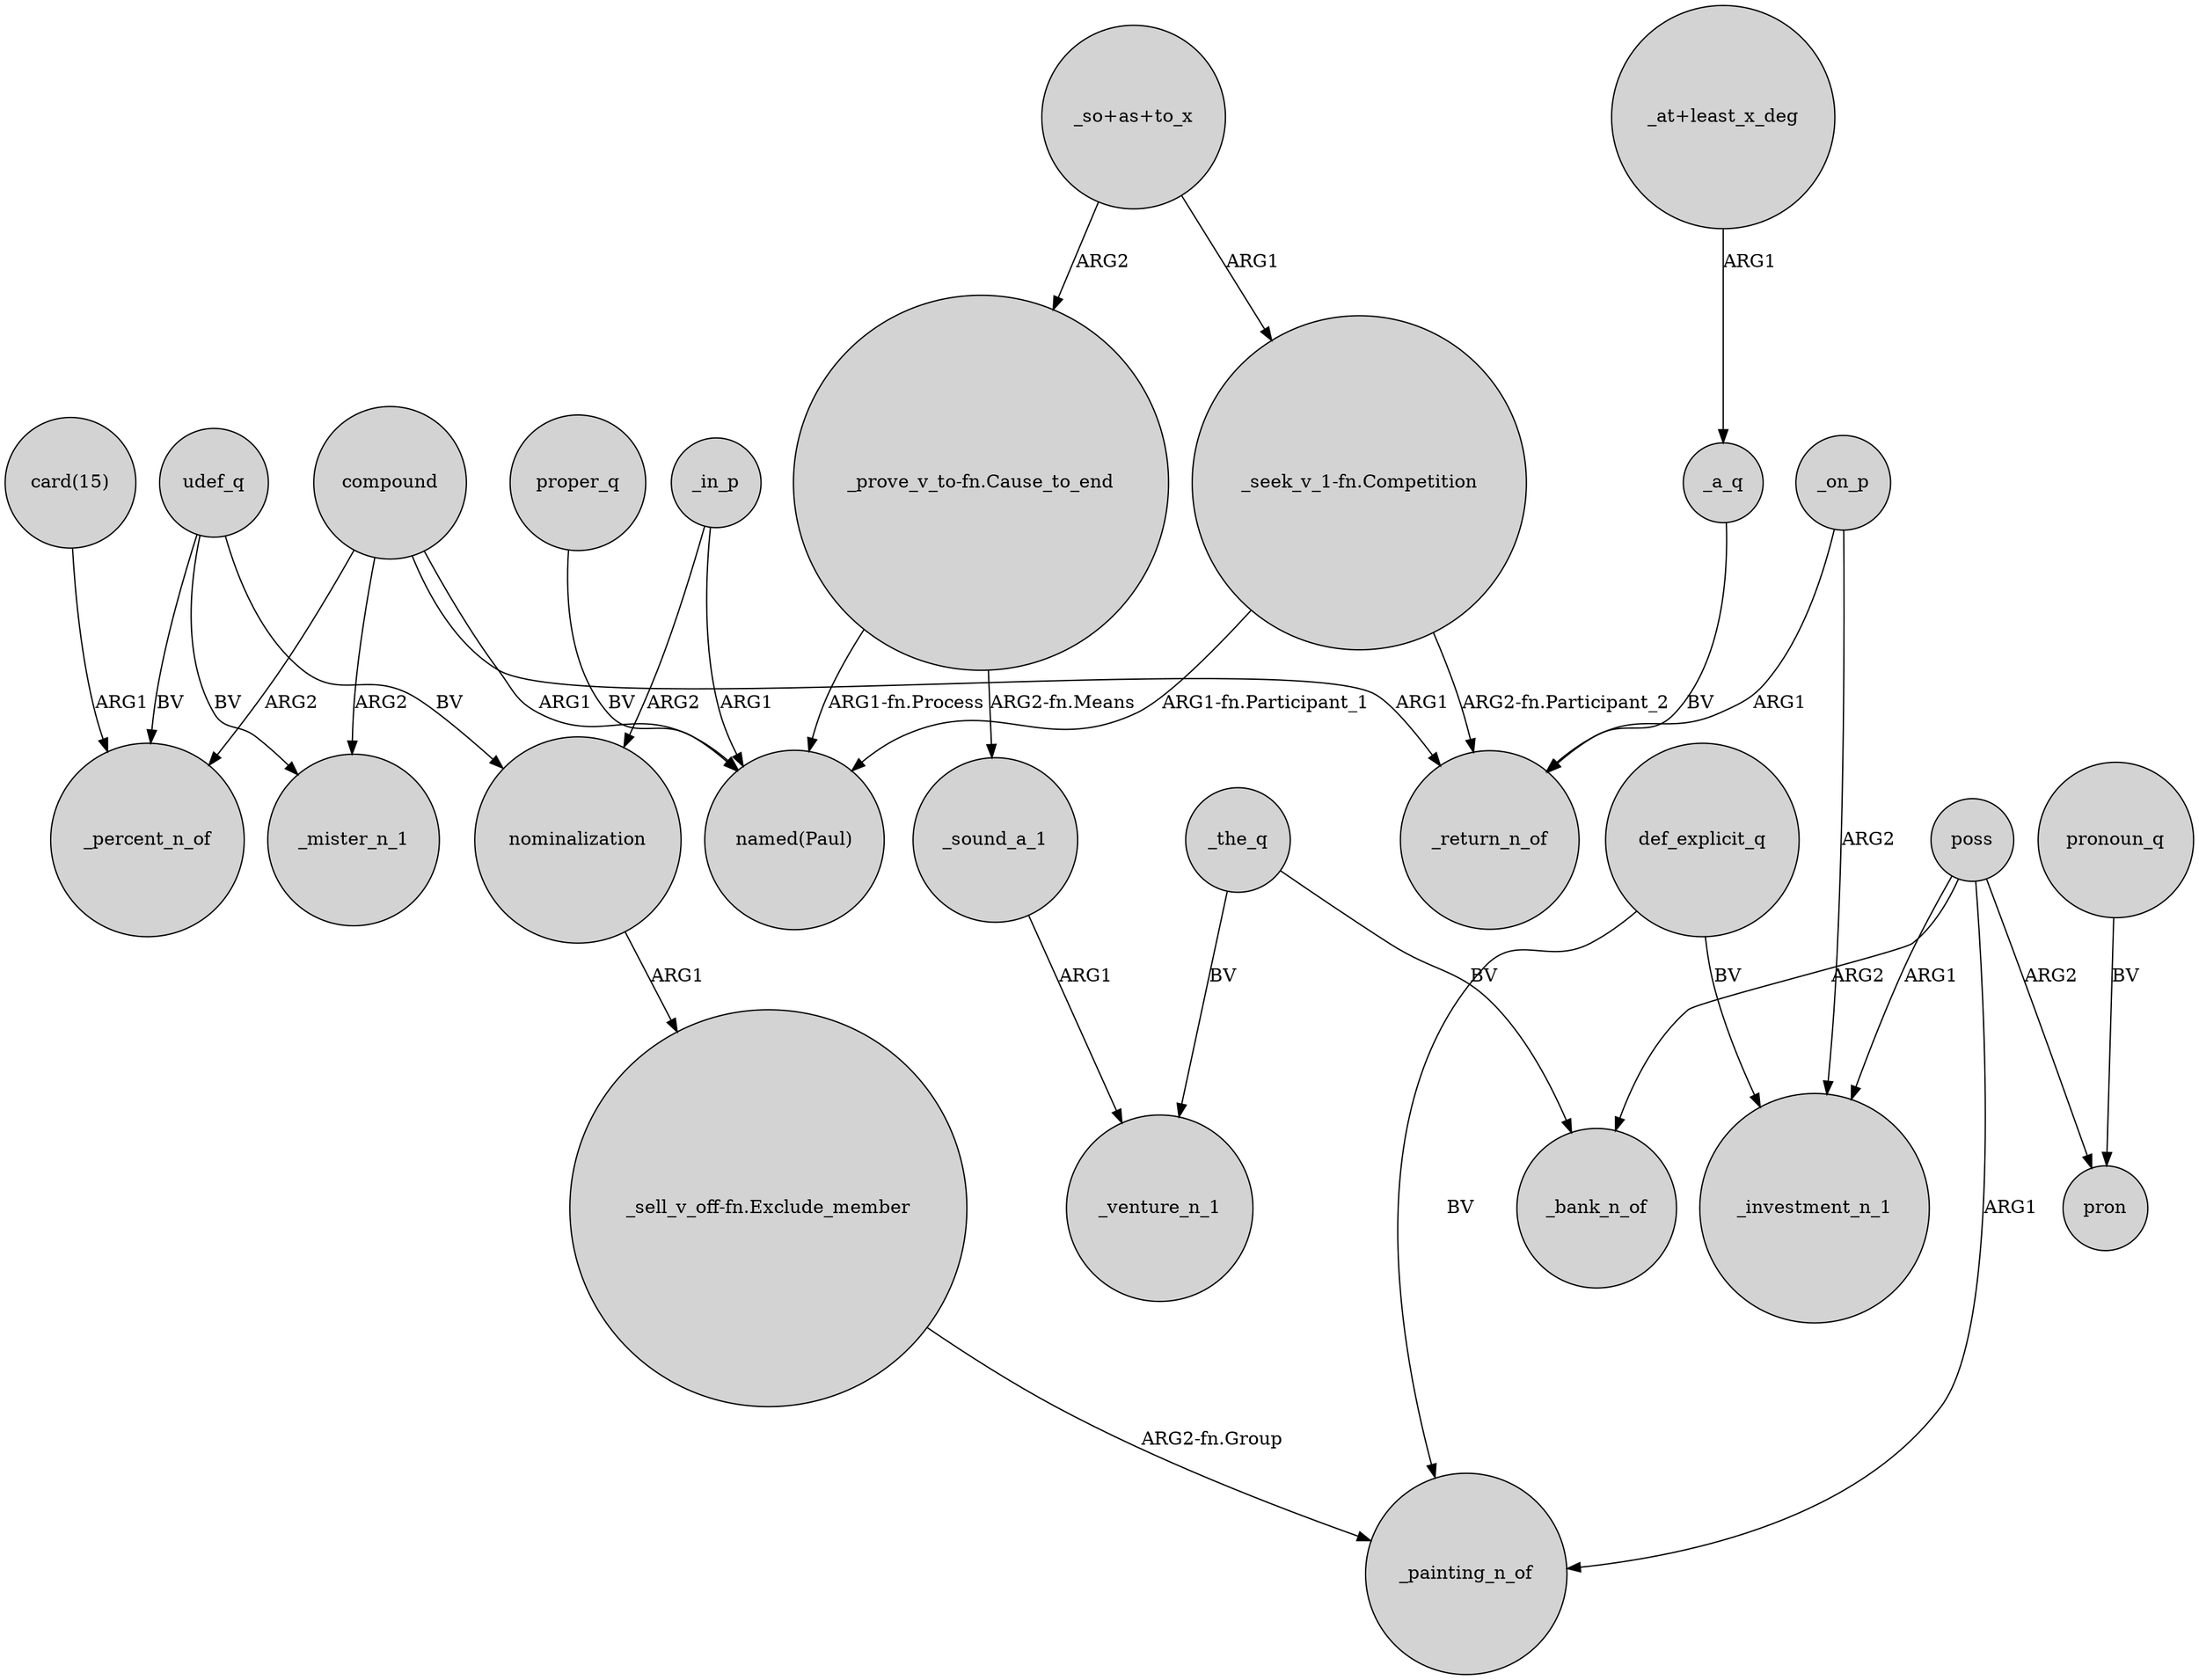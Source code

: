 digraph {
	node [shape=circle style=filled]
	compound -> _mister_n_1 [label=ARG2]
	_the_q -> _bank_n_of [label=BV]
	_on_p -> _investment_n_1 [label=ARG2]
	udef_q -> nominalization [label=BV]
	_on_p -> _return_n_of [label=ARG1]
	"_seek_v_1-fn.Competition" -> "named(Paul)" [label="ARG1-fn.Participant_1"]
	def_explicit_q -> _painting_n_of [label=BV]
	udef_q -> _mister_n_1 [label=BV]
	"_seek_v_1-fn.Competition" -> _return_n_of [label="ARG2-fn.Participant_2"]
	"_so+as+to_x" -> "_seek_v_1-fn.Competition" [label=ARG1]
	poss -> _investment_n_1 [label=ARG1]
	pronoun_q -> pron [label=BV]
	poss -> pron [label=ARG2]
	"_prove_v_to-fn.Cause_to_end" -> "named(Paul)" [label="ARG1-fn.Process"]
	_in_p -> "named(Paul)" [label=ARG1]
	udef_q -> _percent_n_of [label=BV]
	"_so+as+to_x" -> "_prove_v_to-fn.Cause_to_end" [label=ARG2]
	poss -> _bank_n_of [label=ARG2]
	compound -> "named(Paul)" [label=ARG1]
	compound -> _percent_n_of [label=ARG2]
	proper_q -> "named(Paul)" [label=BV]
	compound -> _return_n_of [label=ARG1]
	"card(15)" -> _percent_n_of [label=ARG1]
	"_sell_v_off-fn.Exclude_member" -> _painting_n_of [label="ARG2-fn.Group"]
	"_prove_v_to-fn.Cause_to_end" -> _sound_a_1 [label="ARG2-fn.Means"]
	nominalization -> "_sell_v_off-fn.Exclude_member" [label=ARG1]
	_a_q -> _return_n_of [label=BV]
	_the_q -> _venture_n_1 [label=BV]
	def_explicit_q -> _investment_n_1 [label=BV]
	poss -> _painting_n_of [label=ARG1]
	_sound_a_1 -> _venture_n_1 [label=ARG1]
	_in_p -> nominalization [label=ARG2]
	"_at+least_x_deg" -> _a_q [label=ARG1]
}
